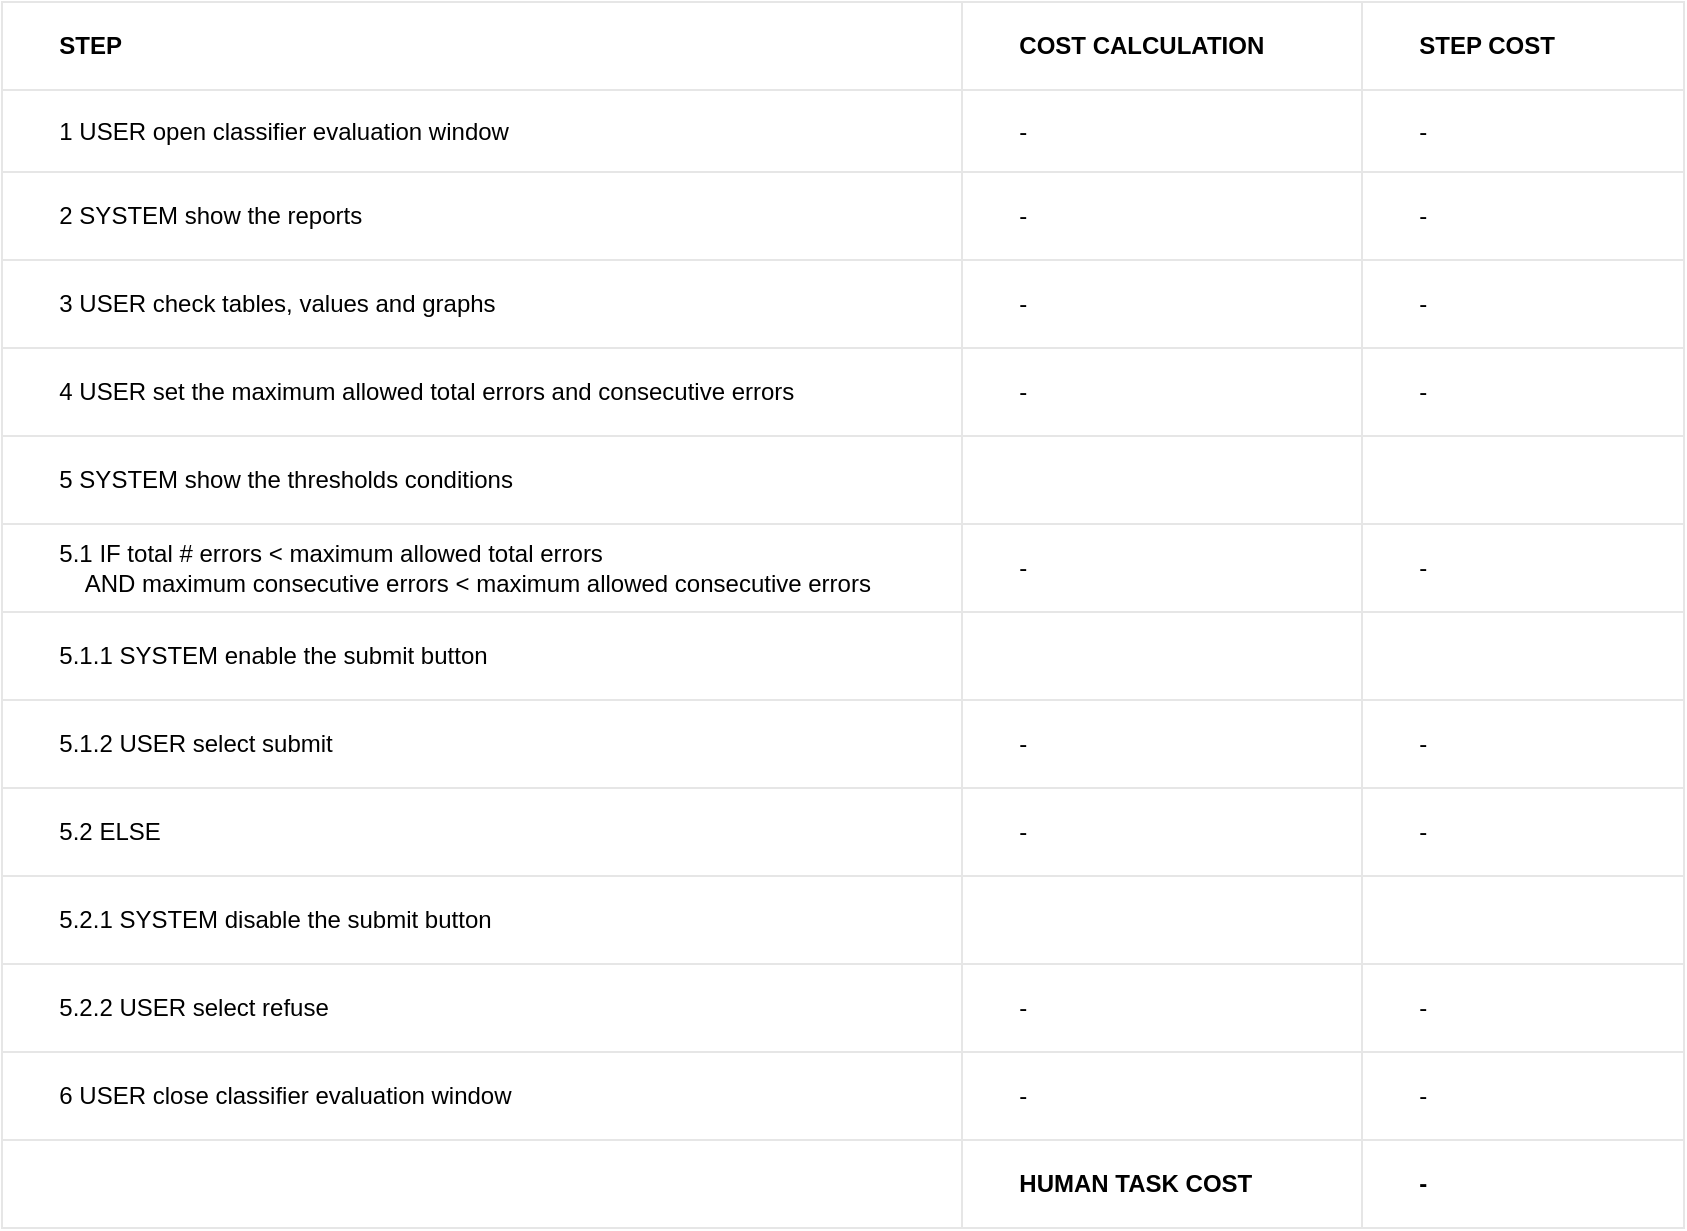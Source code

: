 <mxfile version="22.1.3" type="github">
  <diagram name="Pagina-1" id="qciENuRhxDM16z5-KsNE">
    <mxGraphModel dx="4234" dy="2931" grid="1" gridSize="10" guides="1" tooltips="1" connect="1" arrows="1" fold="1" page="1" pageScale="1" pageWidth="3300" pageHeight="2339" math="0" shadow="0">
      <root>
        <mxCell id="0" />
        <mxCell id="1" parent="0" />
        <mxCell id="ZxOc-NwCXkHzNGyO08E0-48" value="" style="childLayout=tableLayout;recursiveResize=0;shadow=0;strokeColor=#E6E6E6;align=left;" vertex="1" parent="1">
          <mxGeometry x="-580" y="-90" width="841" height="613" as="geometry" />
        </mxCell>
        <mxCell id="ZxOc-NwCXkHzNGyO08E0-49" value="" style="shape=tableRow;horizontal=0;startSize=0;swimlaneHead=0;swimlaneBody=0;top=0;left=0;bottom=0;right=0;dropTarget=0;collapsible=0;recursiveResize=0;expand=0;fontStyle=0;fillColor=none;strokeColor=inherit;" vertex="1" parent="ZxOc-NwCXkHzNGyO08E0-48">
          <mxGeometry width="841" height="44" as="geometry" />
        </mxCell>
        <mxCell id="ZxOc-NwCXkHzNGyO08E0-50" value="&lt;span style=&quot;white-space: pre;&quot;&gt;&#x9;&lt;/span&gt;STEP" style="connectable=0;recursiveResize=0;strokeColor=inherit;fillColor=none;align=left;whiteSpace=wrap;html=1;fontStyle=1" vertex="1" parent="ZxOc-NwCXkHzNGyO08E0-49">
          <mxGeometry width="480" height="44" as="geometry">
            <mxRectangle width="480" height="44" as="alternateBounds" />
          </mxGeometry>
        </mxCell>
        <mxCell id="ZxOc-NwCXkHzNGyO08E0-51" value="&lt;span style=&quot;white-space: pre;&quot;&gt;&#x9;&lt;/span&gt;COST CALCULATION" style="connectable=0;recursiveResize=0;strokeColor=inherit;fillColor=none;align=left;whiteSpace=wrap;html=1;fontStyle=1" vertex="1" parent="ZxOc-NwCXkHzNGyO08E0-49">
          <mxGeometry x="480" width="200" height="44" as="geometry">
            <mxRectangle width="200" height="44" as="alternateBounds" />
          </mxGeometry>
        </mxCell>
        <mxCell id="ZxOc-NwCXkHzNGyO08E0-52" value="&lt;span style=&quot;white-space: pre;&quot;&gt;&#x9;&lt;/span&gt;STEP COST" style="connectable=0;recursiveResize=0;strokeColor=inherit;fillColor=none;align=left;whiteSpace=wrap;html=1;fontStyle=1" vertex="1" parent="ZxOc-NwCXkHzNGyO08E0-49">
          <mxGeometry x="680" width="161" height="44" as="geometry">
            <mxRectangle width="161" height="44" as="alternateBounds" />
          </mxGeometry>
        </mxCell>
        <mxCell id="ZxOc-NwCXkHzNGyO08E0-53" style="shape=tableRow;horizontal=0;startSize=0;swimlaneHead=0;swimlaneBody=0;top=0;left=0;bottom=0;right=0;dropTarget=0;collapsible=0;recursiveResize=0;expand=0;fontStyle=0;fillColor=none;strokeColor=inherit;align=left;" vertex="1" parent="ZxOc-NwCXkHzNGyO08E0-48">
          <mxGeometry y="44" width="841" height="41" as="geometry" />
        </mxCell>
        <mxCell id="ZxOc-NwCXkHzNGyO08E0-54" value="&lt;span style=&quot;white-space: pre;&quot;&gt;&#x9;&lt;/span&gt;1 USER open classifier evaluation window&amp;nbsp;" style="connectable=0;recursiveResize=0;strokeColor=inherit;fillColor=none;align=left;whiteSpace=wrap;html=1;" vertex="1" parent="ZxOc-NwCXkHzNGyO08E0-53">
          <mxGeometry width="480" height="41" as="geometry">
            <mxRectangle width="480" height="41" as="alternateBounds" />
          </mxGeometry>
        </mxCell>
        <mxCell id="ZxOc-NwCXkHzNGyO08E0-55" value="&lt;span style=&quot;white-space: pre;&quot;&gt;&#x9;&lt;/span&gt;-" style="connectable=0;recursiveResize=0;strokeColor=inherit;fillColor=none;align=left;whiteSpace=wrap;html=1;" vertex="1" parent="ZxOc-NwCXkHzNGyO08E0-53">
          <mxGeometry x="480" width="200" height="41" as="geometry">
            <mxRectangle width="200" height="41" as="alternateBounds" />
          </mxGeometry>
        </mxCell>
        <mxCell id="ZxOc-NwCXkHzNGyO08E0-56" value="&lt;span style=&quot;white-space: pre;&quot;&gt;&#x9;&lt;/span&gt;-" style="connectable=0;recursiveResize=0;strokeColor=inherit;fillColor=none;align=left;whiteSpace=wrap;html=1;" vertex="1" parent="ZxOc-NwCXkHzNGyO08E0-53">
          <mxGeometry x="680" width="161" height="41" as="geometry">
            <mxRectangle width="161" height="41" as="alternateBounds" />
          </mxGeometry>
        </mxCell>
        <mxCell id="ZxOc-NwCXkHzNGyO08E0-57" style="shape=tableRow;horizontal=0;startSize=0;swimlaneHead=0;swimlaneBody=0;top=0;left=0;bottom=0;right=0;dropTarget=0;collapsible=0;recursiveResize=0;expand=0;fontStyle=0;fillColor=none;strokeColor=inherit;" vertex="1" parent="ZxOc-NwCXkHzNGyO08E0-48">
          <mxGeometry y="85" width="841" height="44" as="geometry" />
        </mxCell>
        <mxCell id="ZxOc-NwCXkHzNGyO08E0-58" value="&lt;span style=&quot;white-space: pre;&quot;&gt;&#x9;&lt;/span&gt;2 SYSTEM show the reports" style="connectable=0;recursiveResize=0;strokeColor=inherit;fillColor=none;align=left;whiteSpace=wrap;html=1;" vertex="1" parent="ZxOc-NwCXkHzNGyO08E0-57">
          <mxGeometry width="480" height="44" as="geometry">
            <mxRectangle width="480" height="44" as="alternateBounds" />
          </mxGeometry>
        </mxCell>
        <mxCell id="ZxOc-NwCXkHzNGyO08E0-59" value="&lt;span style=&quot;white-space: pre;&quot;&gt;&#x9;&lt;/span&gt;-" style="connectable=0;recursiveResize=0;strokeColor=inherit;fillColor=none;align=left;whiteSpace=wrap;html=1;" vertex="1" parent="ZxOc-NwCXkHzNGyO08E0-57">
          <mxGeometry x="480" width="200" height="44" as="geometry">
            <mxRectangle width="200" height="44" as="alternateBounds" />
          </mxGeometry>
        </mxCell>
        <mxCell id="ZxOc-NwCXkHzNGyO08E0-60" value="&lt;span style=&quot;white-space: pre;&quot;&gt;&#x9;&lt;/span&gt;-" style="connectable=0;recursiveResize=0;strokeColor=inherit;fillColor=none;align=left;whiteSpace=wrap;html=1;" vertex="1" parent="ZxOc-NwCXkHzNGyO08E0-57">
          <mxGeometry x="680" width="161" height="44" as="geometry">
            <mxRectangle width="161" height="44" as="alternateBounds" />
          </mxGeometry>
        </mxCell>
        <mxCell id="ZxOc-NwCXkHzNGyO08E0-68" style="shape=tableRow;horizontal=0;startSize=0;swimlaneHead=0;swimlaneBody=0;top=0;left=0;bottom=0;right=0;dropTarget=0;collapsible=0;recursiveResize=0;expand=0;fontStyle=0;fillColor=none;strokeColor=inherit;" vertex="1" parent="ZxOc-NwCXkHzNGyO08E0-48">
          <mxGeometry y="129" width="841" height="44" as="geometry" />
        </mxCell>
        <mxCell id="ZxOc-NwCXkHzNGyO08E0-69" value="&lt;span style=&quot;&quot;&gt;&lt;span style=&quot;white-space: pre;&quot;&gt;&amp;nbsp;&lt;span style=&quot;white-space: pre;&quot;&gt;&#x9;&lt;/span&gt;&lt;/span&gt;&lt;/span&gt;3 USER check tables, values and graphs" style="connectable=0;recursiveResize=0;strokeColor=inherit;fillColor=none;align=left;whiteSpace=wrap;html=1;" vertex="1" parent="ZxOc-NwCXkHzNGyO08E0-68">
          <mxGeometry width="480" height="44" as="geometry">
            <mxRectangle width="480" height="44" as="alternateBounds" />
          </mxGeometry>
        </mxCell>
        <mxCell id="ZxOc-NwCXkHzNGyO08E0-70" value="&#x9;&lt;span style=&quot;white-space: pre;&quot;&gt;&#x9;&lt;/span&gt;-" style="connectable=0;recursiveResize=0;strokeColor=inherit;fillColor=none;align=left;whiteSpace=wrap;html=1;" vertex="1" parent="ZxOc-NwCXkHzNGyO08E0-68">
          <mxGeometry x="480" width="200" height="44" as="geometry">
            <mxRectangle width="200" height="44" as="alternateBounds" />
          </mxGeometry>
        </mxCell>
        <mxCell id="ZxOc-NwCXkHzNGyO08E0-71" value="&#x9;&lt;span style=&quot;white-space: pre;&quot;&gt;&#x9;&lt;/span&gt;-" style="connectable=0;recursiveResize=0;strokeColor=inherit;fillColor=none;align=left;whiteSpace=wrap;html=1;" vertex="1" parent="ZxOc-NwCXkHzNGyO08E0-68">
          <mxGeometry x="680" width="161" height="44" as="geometry">
            <mxRectangle width="161" height="44" as="alternateBounds" />
          </mxGeometry>
        </mxCell>
        <mxCell id="ZxOc-NwCXkHzNGyO08E0-72" style="shape=tableRow;horizontal=0;startSize=0;swimlaneHead=0;swimlaneBody=0;top=0;left=0;bottom=0;right=0;dropTarget=0;collapsible=0;recursiveResize=0;expand=0;fontStyle=0;fillColor=none;strokeColor=inherit;" vertex="1" parent="ZxOc-NwCXkHzNGyO08E0-48">
          <mxGeometry y="173" width="841" height="44" as="geometry" />
        </mxCell>
        <mxCell id="ZxOc-NwCXkHzNGyO08E0-73" value="&lt;span style=&quot;white-space: pre;&quot;&gt;&#x9;&lt;/span&gt;4 USER set the maximum allowed t&lt;span style=&quot;border-color: var(--border-color); background-color: initial;&quot;&gt;otal errors and&amp;nbsp;&lt;/span&gt;consecutive&amp;nbsp;errors" style="connectable=0;recursiveResize=0;strokeColor=inherit;fillColor=none;align=left;whiteSpace=wrap;html=1;" vertex="1" parent="ZxOc-NwCXkHzNGyO08E0-72">
          <mxGeometry width="480" height="44" as="geometry">
            <mxRectangle width="480" height="44" as="alternateBounds" />
          </mxGeometry>
        </mxCell>
        <mxCell id="ZxOc-NwCXkHzNGyO08E0-74" value="&#x9;&lt;span style=&quot;white-space: pre;&quot;&gt;&#x9;&lt;/span&gt;-" style="connectable=0;recursiveResize=0;strokeColor=inherit;fillColor=none;align=left;whiteSpace=wrap;html=1;" vertex="1" parent="ZxOc-NwCXkHzNGyO08E0-72">
          <mxGeometry x="480" width="200" height="44" as="geometry">
            <mxRectangle width="200" height="44" as="alternateBounds" />
          </mxGeometry>
        </mxCell>
        <mxCell id="ZxOc-NwCXkHzNGyO08E0-75" value="&#x9;&lt;span style=&quot;white-space: pre;&quot;&gt;&#x9;&lt;/span&gt;-" style="connectable=0;recursiveResize=0;strokeColor=inherit;fillColor=none;align=left;whiteSpace=wrap;html=1;" vertex="1" parent="ZxOc-NwCXkHzNGyO08E0-72">
          <mxGeometry x="680" width="161" height="44" as="geometry">
            <mxRectangle width="161" height="44" as="alternateBounds" />
          </mxGeometry>
        </mxCell>
        <mxCell id="ZxOc-NwCXkHzNGyO08E0-100" style="shape=tableRow;horizontal=0;startSize=0;swimlaneHead=0;swimlaneBody=0;top=0;left=0;bottom=0;right=0;dropTarget=0;collapsible=0;recursiveResize=0;expand=0;fontStyle=0;fillColor=none;strokeColor=inherit;" vertex="1" parent="ZxOc-NwCXkHzNGyO08E0-48">
          <mxGeometry y="217" width="841" height="44" as="geometry" />
        </mxCell>
        <mxCell id="ZxOc-NwCXkHzNGyO08E0-101" value="&lt;span style=&quot;white-space: pre;&quot;&gt;&#x9;&lt;/span&gt;5 SYSTEM show the thresholds conditions" style="connectable=0;recursiveResize=0;strokeColor=inherit;fillColor=none;align=left;whiteSpace=wrap;html=1;" vertex="1" parent="ZxOc-NwCXkHzNGyO08E0-100">
          <mxGeometry width="480" height="44" as="geometry">
            <mxRectangle width="480" height="44" as="alternateBounds" />
          </mxGeometry>
        </mxCell>
        <mxCell id="ZxOc-NwCXkHzNGyO08E0-102" style="connectable=0;recursiveResize=0;strokeColor=inherit;fillColor=none;align=left;whiteSpace=wrap;html=1;" vertex="1" parent="ZxOc-NwCXkHzNGyO08E0-100">
          <mxGeometry x="480" width="200" height="44" as="geometry">
            <mxRectangle width="200" height="44" as="alternateBounds" />
          </mxGeometry>
        </mxCell>
        <mxCell id="ZxOc-NwCXkHzNGyO08E0-103" style="connectable=0;recursiveResize=0;strokeColor=inherit;fillColor=none;align=left;whiteSpace=wrap;html=1;" vertex="1" parent="ZxOc-NwCXkHzNGyO08E0-100">
          <mxGeometry x="680" width="161" height="44" as="geometry">
            <mxRectangle width="161" height="44" as="alternateBounds" />
          </mxGeometry>
        </mxCell>
        <mxCell id="ZxOc-NwCXkHzNGyO08E0-76" style="shape=tableRow;horizontal=0;startSize=0;swimlaneHead=0;swimlaneBody=0;top=0;left=0;bottom=0;right=0;dropTarget=0;collapsible=0;recursiveResize=0;expand=0;fontStyle=0;fillColor=none;strokeColor=inherit;" vertex="1" parent="ZxOc-NwCXkHzNGyO08E0-48">
          <mxGeometry y="261" width="841" height="44" as="geometry" />
        </mxCell>
        <mxCell id="ZxOc-NwCXkHzNGyO08E0-77" value="&lt;span style=&quot;white-space: pre;&quot;&gt;&#x9;&lt;/span&gt;5.1&amp;nbsp;IF total # errors &amp;lt; maximum allowed total errors &lt;br&gt;&lt;span style=&quot;white-space: pre;&quot;&gt;&#x9;&lt;/span&gt;&amp;nbsp; &amp;nbsp; AND maximum consecutive errors&amp;nbsp;&amp;lt; maximum allowed consecutive errors" style="connectable=0;recursiveResize=0;strokeColor=inherit;fillColor=none;align=left;whiteSpace=wrap;html=1;" vertex="1" parent="ZxOc-NwCXkHzNGyO08E0-76">
          <mxGeometry width="480" height="44" as="geometry">
            <mxRectangle width="480" height="44" as="alternateBounds" />
          </mxGeometry>
        </mxCell>
        <mxCell id="ZxOc-NwCXkHzNGyO08E0-78" value="&#x9;&lt;span style=&quot;white-space: pre;&quot;&gt;&#x9;&lt;/span&gt;-" style="connectable=0;recursiveResize=0;strokeColor=inherit;fillColor=none;align=left;whiteSpace=wrap;html=1;" vertex="1" parent="ZxOc-NwCXkHzNGyO08E0-76">
          <mxGeometry x="480" width="200" height="44" as="geometry">
            <mxRectangle width="200" height="44" as="alternateBounds" />
          </mxGeometry>
        </mxCell>
        <mxCell id="ZxOc-NwCXkHzNGyO08E0-79" value="&#x9;&lt;span style=&quot;white-space: pre;&quot;&gt;&#x9;&lt;/span&gt;-" style="connectable=0;recursiveResize=0;strokeColor=inherit;fillColor=none;align=left;whiteSpace=wrap;html=1;" vertex="1" parent="ZxOc-NwCXkHzNGyO08E0-76">
          <mxGeometry x="680" width="161" height="44" as="geometry">
            <mxRectangle width="161" height="44" as="alternateBounds" />
          </mxGeometry>
        </mxCell>
        <mxCell id="ZxOc-NwCXkHzNGyO08E0-104" style="shape=tableRow;horizontal=0;startSize=0;swimlaneHead=0;swimlaneBody=0;top=0;left=0;bottom=0;right=0;dropTarget=0;collapsible=0;recursiveResize=0;expand=0;fontStyle=0;fillColor=none;strokeColor=inherit;" vertex="1" parent="ZxOc-NwCXkHzNGyO08E0-48">
          <mxGeometry y="305" width="841" height="44" as="geometry" />
        </mxCell>
        <mxCell id="ZxOc-NwCXkHzNGyO08E0-105" value="&lt;span style=&quot;white-space: pre;&quot;&gt;&#x9;&lt;/span&gt;5.1.1 SYSTEM enable the submit button" style="connectable=0;recursiveResize=0;strokeColor=inherit;fillColor=none;align=left;whiteSpace=wrap;html=1;" vertex="1" parent="ZxOc-NwCXkHzNGyO08E0-104">
          <mxGeometry width="480" height="44" as="geometry">
            <mxRectangle width="480" height="44" as="alternateBounds" />
          </mxGeometry>
        </mxCell>
        <mxCell id="ZxOc-NwCXkHzNGyO08E0-106" style="connectable=0;recursiveResize=0;strokeColor=inherit;fillColor=none;align=left;whiteSpace=wrap;html=1;" vertex="1" parent="ZxOc-NwCXkHzNGyO08E0-104">
          <mxGeometry x="480" width="200" height="44" as="geometry">
            <mxRectangle width="200" height="44" as="alternateBounds" />
          </mxGeometry>
        </mxCell>
        <mxCell id="ZxOc-NwCXkHzNGyO08E0-107" style="connectable=0;recursiveResize=0;strokeColor=inherit;fillColor=none;align=left;whiteSpace=wrap;html=1;" vertex="1" parent="ZxOc-NwCXkHzNGyO08E0-104">
          <mxGeometry x="680" width="161" height="44" as="geometry">
            <mxRectangle width="161" height="44" as="alternateBounds" />
          </mxGeometry>
        </mxCell>
        <mxCell id="ZxOc-NwCXkHzNGyO08E0-80" style="shape=tableRow;horizontal=0;startSize=0;swimlaneHead=0;swimlaneBody=0;top=0;left=0;bottom=0;right=0;dropTarget=0;collapsible=0;recursiveResize=0;expand=0;fontStyle=0;fillColor=none;strokeColor=inherit;" vertex="1" parent="ZxOc-NwCXkHzNGyO08E0-48">
          <mxGeometry y="349" width="841" height="44" as="geometry" />
        </mxCell>
        <mxCell id="ZxOc-NwCXkHzNGyO08E0-81" value="&lt;span style=&quot;white-space: pre;&quot;&gt;&#x9;&lt;/span&gt;5.1.2 USER select submit" style="connectable=0;recursiveResize=0;strokeColor=inherit;fillColor=none;align=left;whiteSpace=wrap;html=1;" vertex="1" parent="ZxOc-NwCXkHzNGyO08E0-80">
          <mxGeometry width="480" height="44" as="geometry">
            <mxRectangle width="480" height="44" as="alternateBounds" />
          </mxGeometry>
        </mxCell>
        <mxCell id="ZxOc-NwCXkHzNGyO08E0-82" value="&#x9;&lt;span style=&quot;white-space: pre;&quot;&gt;&#x9;&lt;/span&gt;-" style="connectable=0;recursiveResize=0;strokeColor=inherit;fillColor=none;align=left;whiteSpace=wrap;html=1;" vertex="1" parent="ZxOc-NwCXkHzNGyO08E0-80">
          <mxGeometry x="480" width="200" height="44" as="geometry">
            <mxRectangle width="200" height="44" as="alternateBounds" />
          </mxGeometry>
        </mxCell>
        <mxCell id="ZxOc-NwCXkHzNGyO08E0-83" value="&#x9;&lt;span style=&quot;white-space: pre;&quot;&gt;&#x9;&lt;/span&gt;-" style="connectable=0;recursiveResize=0;strokeColor=inherit;fillColor=none;align=left;whiteSpace=wrap;html=1;" vertex="1" parent="ZxOc-NwCXkHzNGyO08E0-80">
          <mxGeometry x="680" width="161" height="44" as="geometry">
            <mxRectangle width="161" height="44" as="alternateBounds" />
          </mxGeometry>
        </mxCell>
        <mxCell id="ZxOc-NwCXkHzNGyO08E0-84" style="shape=tableRow;horizontal=0;startSize=0;swimlaneHead=0;swimlaneBody=0;top=0;left=0;bottom=0;right=0;dropTarget=0;collapsible=0;recursiveResize=0;expand=0;fontStyle=0;fillColor=none;strokeColor=inherit;" vertex="1" parent="ZxOc-NwCXkHzNGyO08E0-48">
          <mxGeometry y="393" width="841" height="44" as="geometry" />
        </mxCell>
        <mxCell id="ZxOc-NwCXkHzNGyO08E0-85" value="&lt;span style=&quot;white-space: pre;&quot;&gt;&#x9;&lt;/span&gt;5.2 ELSE" style="connectable=0;recursiveResize=0;strokeColor=inherit;fillColor=none;align=left;whiteSpace=wrap;html=1;" vertex="1" parent="ZxOc-NwCXkHzNGyO08E0-84">
          <mxGeometry width="480" height="44" as="geometry">
            <mxRectangle width="480" height="44" as="alternateBounds" />
          </mxGeometry>
        </mxCell>
        <mxCell id="ZxOc-NwCXkHzNGyO08E0-86" value="&#x9;&lt;span style=&quot;white-space: pre;&quot;&gt;&#x9;&lt;/span&gt;-" style="connectable=0;recursiveResize=0;strokeColor=inherit;fillColor=none;align=left;whiteSpace=wrap;html=1;" vertex="1" parent="ZxOc-NwCXkHzNGyO08E0-84">
          <mxGeometry x="480" width="200" height="44" as="geometry">
            <mxRectangle width="200" height="44" as="alternateBounds" />
          </mxGeometry>
        </mxCell>
        <mxCell id="ZxOc-NwCXkHzNGyO08E0-87" value="&#x9;&lt;span style=&quot;white-space: pre;&quot;&gt;&#x9;&lt;/span&gt;-" style="connectable=0;recursiveResize=0;strokeColor=inherit;fillColor=none;align=left;whiteSpace=wrap;html=1;" vertex="1" parent="ZxOc-NwCXkHzNGyO08E0-84">
          <mxGeometry x="680" width="161" height="44" as="geometry">
            <mxRectangle width="161" height="44" as="alternateBounds" />
          </mxGeometry>
        </mxCell>
        <mxCell id="ZxOc-NwCXkHzNGyO08E0-108" style="shape=tableRow;horizontal=0;startSize=0;swimlaneHead=0;swimlaneBody=0;top=0;left=0;bottom=0;right=0;dropTarget=0;collapsible=0;recursiveResize=0;expand=0;fontStyle=0;fillColor=none;strokeColor=inherit;" vertex="1" parent="ZxOc-NwCXkHzNGyO08E0-48">
          <mxGeometry y="437" width="841" height="44" as="geometry" />
        </mxCell>
        <mxCell id="ZxOc-NwCXkHzNGyO08E0-109" value="&lt;span style=&quot;white-space: pre;&quot;&gt;&#x9;&lt;/span&gt;5.2.1 SYSTEM disable the submit button" style="connectable=0;recursiveResize=0;strokeColor=inherit;fillColor=none;align=left;whiteSpace=wrap;html=1;" vertex="1" parent="ZxOc-NwCXkHzNGyO08E0-108">
          <mxGeometry width="480" height="44" as="geometry">
            <mxRectangle width="480" height="44" as="alternateBounds" />
          </mxGeometry>
        </mxCell>
        <mxCell id="ZxOc-NwCXkHzNGyO08E0-110" style="connectable=0;recursiveResize=0;strokeColor=inherit;fillColor=none;align=left;whiteSpace=wrap;html=1;" vertex="1" parent="ZxOc-NwCXkHzNGyO08E0-108">
          <mxGeometry x="480" width="200" height="44" as="geometry">
            <mxRectangle width="200" height="44" as="alternateBounds" />
          </mxGeometry>
        </mxCell>
        <mxCell id="ZxOc-NwCXkHzNGyO08E0-111" style="connectable=0;recursiveResize=0;strokeColor=inherit;fillColor=none;align=left;whiteSpace=wrap;html=1;" vertex="1" parent="ZxOc-NwCXkHzNGyO08E0-108">
          <mxGeometry x="680" width="161" height="44" as="geometry">
            <mxRectangle width="161" height="44" as="alternateBounds" />
          </mxGeometry>
        </mxCell>
        <mxCell id="ZxOc-NwCXkHzNGyO08E0-88" style="shape=tableRow;horizontal=0;startSize=0;swimlaneHead=0;swimlaneBody=0;top=0;left=0;bottom=0;right=0;dropTarget=0;collapsible=0;recursiveResize=0;expand=0;fontStyle=0;fillColor=none;strokeColor=inherit;" vertex="1" parent="ZxOc-NwCXkHzNGyO08E0-48">
          <mxGeometry y="481" width="841" height="44" as="geometry" />
        </mxCell>
        <mxCell id="ZxOc-NwCXkHzNGyO08E0-89" value="&#x9;&lt;span style=&quot;white-space: pre;&quot;&gt;&#x9;&lt;/span&gt;5.2.2 USER select refuse" style="connectable=0;recursiveResize=0;strokeColor=inherit;fillColor=none;align=left;whiteSpace=wrap;html=1;" vertex="1" parent="ZxOc-NwCXkHzNGyO08E0-88">
          <mxGeometry width="480" height="44" as="geometry">
            <mxRectangle width="480" height="44" as="alternateBounds" />
          </mxGeometry>
        </mxCell>
        <mxCell id="ZxOc-NwCXkHzNGyO08E0-90" value="&#x9;&lt;span style=&quot;white-space: pre;&quot;&gt;&#x9;&lt;/span&gt;-" style="connectable=0;recursiveResize=0;strokeColor=inherit;fillColor=none;align=left;whiteSpace=wrap;html=1;" vertex="1" parent="ZxOc-NwCXkHzNGyO08E0-88">
          <mxGeometry x="480" width="200" height="44" as="geometry">
            <mxRectangle width="200" height="44" as="alternateBounds" />
          </mxGeometry>
        </mxCell>
        <mxCell id="ZxOc-NwCXkHzNGyO08E0-91" value="&#x9;&lt;span style=&quot;white-space: pre;&quot;&gt;&#x9;&lt;/span&gt;-" style="connectable=0;recursiveResize=0;strokeColor=inherit;fillColor=none;align=left;whiteSpace=wrap;html=1;" vertex="1" parent="ZxOc-NwCXkHzNGyO08E0-88">
          <mxGeometry x="680" width="161" height="44" as="geometry">
            <mxRectangle width="161" height="44" as="alternateBounds" />
          </mxGeometry>
        </mxCell>
        <mxCell id="ZxOc-NwCXkHzNGyO08E0-92" style="shape=tableRow;horizontal=0;startSize=0;swimlaneHead=0;swimlaneBody=0;top=0;left=0;bottom=0;right=0;dropTarget=0;collapsible=0;recursiveResize=0;expand=0;fontStyle=0;fillColor=none;strokeColor=inherit;" vertex="1" parent="ZxOc-NwCXkHzNGyO08E0-48">
          <mxGeometry y="525" width="841" height="44" as="geometry" />
        </mxCell>
        <mxCell id="ZxOc-NwCXkHzNGyO08E0-93" value="&lt;span style=&quot;white-space: pre;&quot;&gt;&#x9;&lt;/span&gt;6&amp;nbsp;USER close classifier evaluation window&amp;nbsp;" style="connectable=0;recursiveResize=0;strokeColor=inherit;fillColor=none;align=left;whiteSpace=wrap;html=1;" vertex="1" parent="ZxOc-NwCXkHzNGyO08E0-92">
          <mxGeometry width="480" height="44" as="geometry">
            <mxRectangle width="480" height="44" as="alternateBounds" />
          </mxGeometry>
        </mxCell>
        <mxCell id="ZxOc-NwCXkHzNGyO08E0-94" value="&#x9;&lt;span style=&quot;white-space: pre;&quot;&gt;&#x9;&lt;/span&gt;-" style="connectable=0;recursiveResize=0;strokeColor=inherit;fillColor=none;align=left;whiteSpace=wrap;html=1;" vertex="1" parent="ZxOc-NwCXkHzNGyO08E0-92">
          <mxGeometry x="480" width="200" height="44" as="geometry">
            <mxRectangle width="200" height="44" as="alternateBounds" />
          </mxGeometry>
        </mxCell>
        <mxCell id="ZxOc-NwCXkHzNGyO08E0-95" value="&#x9;&lt;span style=&quot;white-space: pre;&quot;&gt;&#x9;&lt;/span&gt;-" style="connectable=0;recursiveResize=0;strokeColor=inherit;fillColor=none;align=left;whiteSpace=wrap;html=1;" vertex="1" parent="ZxOc-NwCXkHzNGyO08E0-92">
          <mxGeometry x="680" width="161" height="44" as="geometry">
            <mxRectangle width="161" height="44" as="alternateBounds" />
          </mxGeometry>
        </mxCell>
        <mxCell id="ZxOc-NwCXkHzNGyO08E0-96" style="shape=tableRow;horizontal=0;startSize=0;swimlaneHead=0;swimlaneBody=0;top=0;left=0;bottom=0;right=0;dropTarget=0;collapsible=0;recursiveResize=0;expand=0;fontStyle=0;fillColor=none;strokeColor=inherit;" vertex="1" parent="ZxOc-NwCXkHzNGyO08E0-48">
          <mxGeometry y="569" width="841" height="44" as="geometry" />
        </mxCell>
        <mxCell id="ZxOc-NwCXkHzNGyO08E0-97" style="connectable=0;recursiveResize=0;strokeColor=inherit;fillColor=none;align=left;whiteSpace=wrap;html=1;" vertex="1" parent="ZxOc-NwCXkHzNGyO08E0-96">
          <mxGeometry width="480" height="44" as="geometry">
            <mxRectangle width="480" height="44" as="alternateBounds" />
          </mxGeometry>
        </mxCell>
        <mxCell id="ZxOc-NwCXkHzNGyO08E0-98" value="&#x9;&lt;span style=&quot;font-weight: 700;&quot;&gt;&lt;span style=&quot;white-space: pre;&quot;&gt;&#x9;&lt;/span&gt;HUMAN TASK COST&lt;/span&gt;" style="connectable=0;recursiveResize=0;strokeColor=inherit;fillColor=none;align=left;whiteSpace=wrap;html=1;" vertex="1" parent="ZxOc-NwCXkHzNGyO08E0-96">
          <mxGeometry x="480" width="200" height="44" as="geometry">
            <mxRectangle width="200" height="44" as="alternateBounds" />
          </mxGeometry>
        </mxCell>
        <mxCell id="ZxOc-NwCXkHzNGyO08E0-99" value="&lt;span style=&quot;white-space: pre;&quot;&gt;&#x9;&lt;/span&gt;-" style="connectable=0;recursiveResize=0;strokeColor=inherit;fillColor=none;align=left;whiteSpace=wrap;html=1;fontStyle=1" vertex="1" parent="ZxOc-NwCXkHzNGyO08E0-96">
          <mxGeometry x="680" width="161" height="44" as="geometry">
            <mxRectangle width="161" height="44" as="alternateBounds" />
          </mxGeometry>
        </mxCell>
      </root>
    </mxGraphModel>
  </diagram>
</mxfile>

